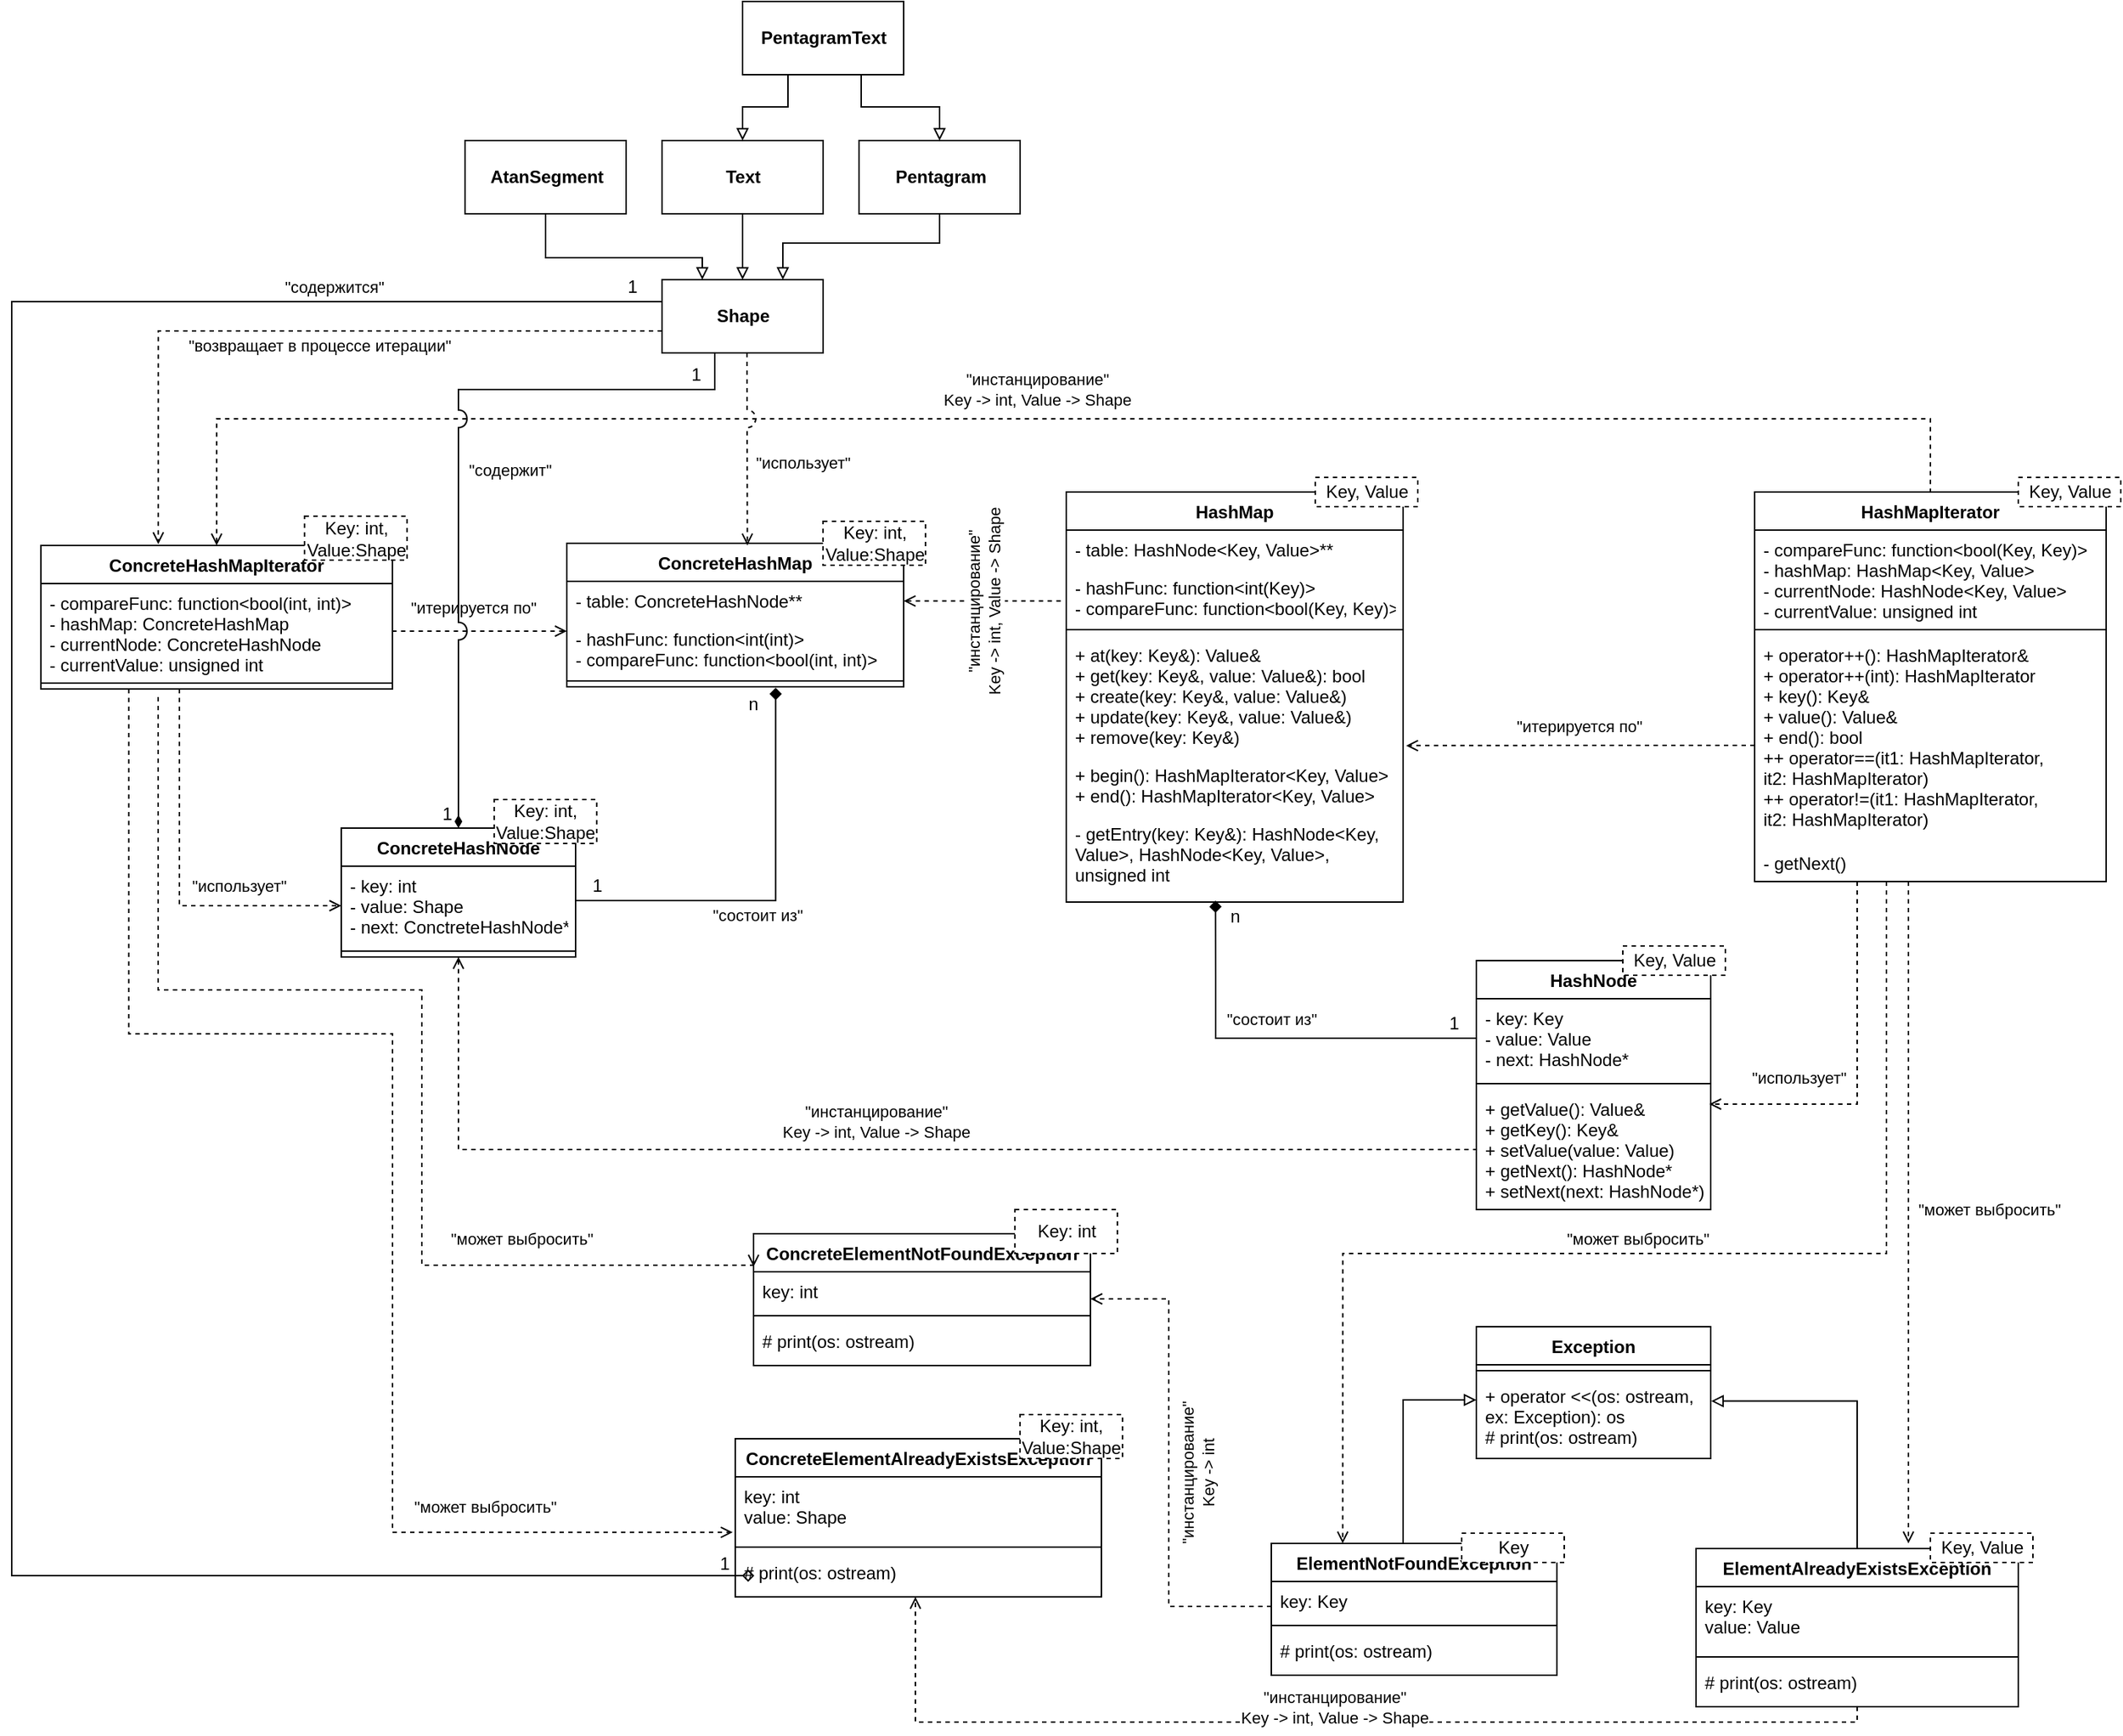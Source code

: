 <mxfile version="11.3.0" type="device" pages="1"><diagram name="Page-1" id="c4acf3e9-155e-7222-9cf6-157b1a14988f"><mxGraphModel dx="2273" dy="1932" grid="1" gridSize="10" guides="1" tooltips="1" connect="1" arrows="1" fold="1" page="1" pageScale="1" pageWidth="850" pageHeight="1100" background="#ffffff" math="0" shadow="0"><root><mxCell id="0"/><mxCell id="1" style="" parent="0"/><mxCell id="Fs5sKHghibOjqeMOy-B4-23" value="&quot;состоит из&quot;" style="edgeStyle=orthogonalEdgeStyle;rounded=0;orthogonalLoop=1;jettySize=auto;html=1;entryX=0.443;entryY=0.983;entryDx=0;entryDy=0;entryPerimeter=0;endArrow=diamond;endFill=1;" parent="1" source="Fs5sKHghibOjqeMOy-B4-20" target="Fs5sKHghibOjqeMOy-B4-13" edge="1"><mxGeometry x="0.029" y="-13" relative="1" as="geometry"><Array as="points"><mxPoint x="182" y="453"/><mxPoint x="182" y="410"/></Array><mxPoint as="offset"/></mxGeometry></mxCell><mxCell id="Fs5sKHghibOjqeMOy-B4-24" value="&quot;итерируется по&quot;" style="edgeStyle=orthogonalEdgeStyle;rounded=0;orthogonalLoop=1;jettySize=auto;html=1;entryX=1.009;entryY=0.917;entryDx=0;entryDy=0;entryPerimeter=0;endArrow=open;endFill=0;dashed=1;" parent="1" source="Fs5sKHghibOjqeMOy-B4-17" target="Fs5sKHghibOjqeMOy-B4-10" edge="1"><mxGeometry x="0.008" y="-13" relative="1" as="geometry"><Array as="points"><mxPoint x="440" y="253"/><mxPoint x="440" y="253"/></Array><mxPoint as="offset"/></mxGeometry></mxCell><mxCell id="Fs5sKHghibOjqeMOy-B4-25" value="&quot;использует&quot;" style="edgeStyle=orthogonalEdgeStyle;rounded=0;orthogonalLoop=1;jettySize=auto;html=1;entryX=0.994;entryY=0.122;entryDx=0;entryDy=0;entryPerimeter=0;dashed=1;endArrow=open;endFill=0;" parent="1" source="Fs5sKHghibOjqeMOy-B4-18" target="Fs5sKHghibOjqeMOy-B4-22" edge="1"><mxGeometry x="0.059" y="-40" relative="1" as="geometry"><Array as="points"><mxPoint x="620" y="498"/></Array><mxPoint as="offset"/></mxGeometry></mxCell><mxCell id="Fs5sKHghibOjqeMOy-B4-26" value="n" style="text;html=1;strokeColor=none;fillColor=none;align=center;verticalAlign=middle;whiteSpace=wrap;rounded=0;" parent="1" vertex="1"><mxGeometry x="182.5" y="360" width="25" height="20" as="geometry"/></mxCell><mxCell id="Fs5sKHghibOjqeMOy-B4-27" value="1" style="text;html=1;strokeColor=none;fillColor=none;align=center;verticalAlign=middle;whiteSpace=wrap;rounded=0;" parent="1" vertex="1"><mxGeometry x="330" y="433" width="30" height="20" as="geometry"/></mxCell><mxCell id="-u85a59UcvVuiMSj2VIs-8" value="" style="group" parent="1" vertex="1" connectable="0"><mxGeometry x="80" y="70" width="240" height="290" as="geometry"/></mxCell><mxCell id="Fs5sKHghibOjqeMOy-B4-7" value="HashMap" style="swimlane;fontStyle=1;align=center;verticalAlign=top;childLayout=stackLayout;horizontal=1;startSize=26;horizontalStack=0;resizeParent=1;resizeParentMax=0;resizeLast=0;collapsible=1;marginBottom=0;" parent="-u85a59UcvVuiMSj2VIs-8" vertex="1"><mxGeometry y="10" width="230" height="280" as="geometry"/></mxCell><mxCell id="Fs5sKHghibOjqeMOy-B4-8" value="- table: HashNode&lt;Key, Value&gt;**" style="text;strokeColor=none;fillColor=none;align=left;verticalAlign=top;spacingLeft=4;spacingRight=4;overflow=hidden;rotatable=0;points=[[0,0.5],[1,0.5]];portConstraint=eastwest;" parent="Fs5sKHghibOjqeMOy-B4-7" vertex="1"><mxGeometry y="26" width="230" height="26" as="geometry"/></mxCell><mxCell id="Fs5sKHghibOjqeMOy-B4-11" value="- hashFunc: function&lt;int(Key)&gt;&#10;- compareFunc: function&lt;bool(Key, Key)&gt;" style="text;strokeColor=none;fillColor=none;align=left;verticalAlign=top;spacingLeft=4;spacingRight=4;overflow=hidden;rotatable=0;points=[[0,0.5],[1,0.5]];portConstraint=eastwest;" parent="Fs5sKHghibOjqeMOy-B4-7" vertex="1"><mxGeometry y="52" width="230" height="38" as="geometry"/></mxCell><mxCell id="Fs5sKHghibOjqeMOy-B4-9" value="" style="line;strokeWidth=1;fillColor=none;align=left;verticalAlign=middle;spacingTop=-1;spacingLeft=3;spacingRight=3;rotatable=0;labelPosition=right;points=[];portConstraint=eastwest;" parent="Fs5sKHghibOjqeMOy-B4-7" vertex="1"><mxGeometry y="90" width="230" height="8" as="geometry"/></mxCell><mxCell id="Fs5sKHghibOjqeMOy-B4-10" value="+ at(key: Key&amp;): Value&amp;&#10;+ get(key: Key&amp;, value: Value&amp;): bool&#10;+ create(key: Key&amp;, value: Value&amp;)&#10;+ update(key: Key&amp;, value: Value&amp;)&#10;+ remove(key: Key&amp;)" style="text;strokeColor=none;fillColor=none;align=left;verticalAlign=top;spacingLeft=4;spacingRight=4;overflow=hidden;rotatable=0;points=[[0,0.5],[1,0.5]];portConstraint=eastwest;" parent="Fs5sKHghibOjqeMOy-B4-7" vertex="1"><mxGeometry y="98" width="230" height="82" as="geometry"/></mxCell><mxCell id="Fs5sKHghibOjqeMOy-B4-12" value="+ begin(): HashMapIterator&lt;Key, Value&gt;&#10;+ end(): HashMapIterator&lt;Key, Value&gt;" style="text;strokeColor=none;fillColor=none;align=left;verticalAlign=top;spacingLeft=4;spacingRight=4;overflow=hidden;rotatable=0;points=[[0,0.5],[1,0.5]];portConstraint=eastwest;" parent="Fs5sKHghibOjqeMOy-B4-7" vertex="1"><mxGeometry y="180" width="230" height="40" as="geometry"/></mxCell><mxCell id="Fs5sKHghibOjqeMOy-B4-13" value="- getEntry(key: Key&amp;): HashNode&lt;Key, &#10;Value&gt;, HashNode&lt;Key, Value&gt;, &#10;unsigned int" style="text;strokeColor=none;fillColor=none;align=left;verticalAlign=top;spacingLeft=4;spacingRight=4;overflow=hidden;rotatable=0;points=[[0,0.5],[1,0.5]];portConstraint=eastwest;" parent="Fs5sKHghibOjqeMOy-B4-7" vertex="1"><mxGeometry y="220" width="230" height="60" as="geometry"/></mxCell><mxCell id="-u85a59UcvVuiMSj2VIs-6" value="Key, Value" style="verticalLabelPosition=middle;verticalAlign=middle;html=1;shape=mxgraph.basic.rect;fillColor=#ffffff;fillColor2=none;strokeColor=#000000;strokeWidth=1;size=20;indent=5;dashed=1;labelPosition=center;align=center;" parent="-u85a59UcvVuiMSj2VIs-8" vertex="1"><mxGeometry x="170" width="70" height="20" as="geometry"/></mxCell><mxCell id="-u85a59UcvVuiMSj2VIs-9" value="" style="group" parent="1" vertex="1" connectable="0"><mxGeometry x="550" y="70" width="250" height="276" as="geometry"/></mxCell><mxCell id="Fs5sKHghibOjqeMOy-B4-14" value="HashMapIterator" style="swimlane;fontStyle=1;align=center;verticalAlign=top;childLayout=stackLayout;horizontal=1;startSize=26;horizontalStack=0;resizeParent=1;resizeParentMax=0;resizeLast=0;collapsible=1;marginBottom=0;" parent="-u85a59UcvVuiMSj2VIs-9" vertex="1"><mxGeometry y="10" width="240" height="266" as="geometry"/></mxCell><mxCell id="Fs5sKHghibOjqeMOy-B4-15" value="- compareFunc: function&lt;bool(Key, Key)&gt;&#10;- hashMap: HashMap&lt;Key, Value&gt;&#10;- currentNode: HashNode&lt;Key, Value&gt;&#10;- currentValue: unsigned int" style="text;strokeColor=none;fillColor=none;align=left;verticalAlign=top;spacingLeft=4;spacingRight=4;overflow=hidden;rotatable=0;points=[[0,0.5],[1,0.5]];portConstraint=eastwest;" parent="Fs5sKHghibOjqeMOy-B4-14" vertex="1"><mxGeometry y="26" width="240" height="64" as="geometry"/></mxCell><mxCell id="Fs5sKHghibOjqeMOy-B4-16" value="" style="line;strokeWidth=1;fillColor=none;align=left;verticalAlign=middle;spacingTop=-1;spacingLeft=3;spacingRight=3;rotatable=0;labelPosition=right;points=[];portConstraint=eastwest;" parent="Fs5sKHghibOjqeMOy-B4-14" vertex="1"><mxGeometry y="90" width="240" height="8" as="geometry"/></mxCell><mxCell id="Fs5sKHghibOjqeMOy-B4-17" value="+ operator++(): HashMapIterator&amp;&#10;+ operator++(int): HashMapIterator&#10;+ key(): Key&amp;&#10;+ value(): Value&amp;&#10;+ end(): bool&#10;++ operator==(it1: HashMapIterator,&#10;it2: HashMapIterator)&#10;++ operator!=(it1: HashMapIterator,&#10;it2: HashMapIterator)" style="text;strokeColor=none;fillColor=none;align=left;verticalAlign=top;spacingLeft=4;spacingRight=4;overflow=hidden;rotatable=0;points=[[0,0.5],[1,0.5]];portConstraint=eastwest;" parent="Fs5sKHghibOjqeMOy-B4-14" vertex="1"><mxGeometry y="98" width="240" height="142" as="geometry"/></mxCell><mxCell id="Fs5sKHghibOjqeMOy-B4-18" value="- getNext()" style="text;strokeColor=none;fillColor=none;align=left;verticalAlign=top;spacingLeft=4;spacingRight=4;overflow=hidden;rotatable=0;points=[[0,0.5],[1,0.5]];portConstraint=eastwest;" parent="Fs5sKHghibOjqeMOy-B4-14" vertex="1"><mxGeometry y="240" width="240" height="26" as="geometry"/></mxCell><mxCell id="-u85a59UcvVuiMSj2VIs-7" value="Key, Value" style="verticalLabelPosition=middle;verticalAlign=middle;html=1;shape=mxgraph.basic.rect;fillColor=#ffffff;fillColor2=none;strokeColor=#000000;strokeWidth=1;size=20;indent=5;dashed=1;labelPosition=center;align=center;" parent="-u85a59UcvVuiMSj2VIs-9" vertex="1"><mxGeometry x="180" width="70" height="20" as="geometry"/></mxCell><mxCell id="-u85a59UcvVuiMSj2VIs-11" value="" style="group" parent="1" vertex="1" connectable="0"><mxGeometry x="-261" y="105" width="240" height="290" as="geometry"/></mxCell><mxCell id="-u85a59UcvVuiMSj2VIs-12" value="ConcreteHashMap" style="swimlane;fontStyle=1;align=center;verticalAlign=top;childLayout=stackLayout;horizontal=1;startSize=26;horizontalStack=0;resizeParent=1;resizeParentMax=0;resizeLast=0;collapsible=1;marginBottom=0;" parent="-u85a59UcvVuiMSj2VIs-11" vertex="1"><mxGeometry y="10" width="230" height="98" as="geometry"/></mxCell><mxCell id="-u85a59UcvVuiMSj2VIs-13" value="- table: ConcreteHashNode**" style="text;strokeColor=none;fillColor=none;align=left;verticalAlign=top;spacingLeft=4;spacingRight=4;overflow=hidden;rotatable=0;points=[[0,0.5],[1,0.5]];portConstraint=eastwest;" parent="-u85a59UcvVuiMSj2VIs-12" vertex="1"><mxGeometry y="26" width="230" height="26" as="geometry"/></mxCell><mxCell id="-u85a59UcvVuiMSj2VIs-14" value="- hashFunc: function&lt;int(int)&gt;&#10;- compareFunc: function&lt;bool(int, int)&gt;" style="text;strokeColor=none;fillColor=none;align=left;verticalAlign=top;spacingLeft=4;spacingRight=4;overflow=hidden;rotatable=0;points=[[0,0.5],[1,0.5]];portConstraint=eastwest;" parent="-u85a59UcvVuiMSj2VIs-12" vertex="1"><mxGeometry y="52" width="230" height="38" as="geometry"/></mxCell><mxCell id="-u85a59UcvVuiMSj2VIs-15" value="" style="line;strokeWidth=1;fillColor=none;align=left;verticalAlign=middle;spacingTop=-1;spacingLeft=3;spacingRight=3;rotatable=0;labelPosition=right;points=[];portConstraint=eastwest;" parent="-u85a59UcvVuiMSj2VIs-12" vertex="1"><mxGeometry y="90" width="230" height="8" as="geometry"/></mxCell><mxCell id="-u85a59UcvVuiMSj2VIs-50" value="1" style="text;html=1;strokeColor=none;fillColor=none;align=center;verticalAlign=middle;whiteSpace=wrap;rounded=0;" parent="-u85a59UcvVuiMSj2VIs-11" vertex="1"><mxGeometry x="6" y="234" width="30" height="20" as="geometry"/></mxCell><mxCell id="-u85a59UcvVuiMSj2VIs-49" value="n" style="text;html=1;strokeColor=none;fillColor=none;align=center;verticalAlign=middle;whiteSpace=wrap;rounded=0;" parent="-u85a59UcvVuiMSj2VIs-11" vertex="1"><mxGeometry x="115" y="109.5" width="25" height="20" as="geometry"/></mxCell><mxCell id="-u85a59UcvVuiMSj2VIs-27" value="" style="group" parent="1" vertex="1" connectable="0"><mxGeometry x="-620.088" y="106.5" width="250" height="276" as="geometry"/></mxCell><mxCell id="-u85a59UcvVuiMSj2VIs-28" value="ConcreteHashMapIterator" style="swimlane;fontStyle=1;align=center;verticalAlign=top;childLayout=stackLayout;horizontal=1;startSize=26;horizontalStack=0;resizeParent=1;resizeParentMax=0;resizeLast=0;collapsible=1;marginBottom=0;" parent="-u85a59UcvVuiMSj2VIs-27" vertex="1"><mxGeometry y="10" width="240" height="98" as="geometry"/></mxCell><mxCell id="-u85a59UcvVuiMSj2VIs-29" value="- compareFunc: function&lt;bool(int, int)&gt;&#10;- hashMap: ConcreteHashMap&#10;- currentNode: ConcreteHashNode&#10;- currentValue: unsigned int" style="text;strokeColor=none;fillColor=none;align=left;verticalAlign=top;spacingLeft=4;spacingRight=4;overflow=hidden;rotatable=0;points=[[0,0.5],[1,0.5]];portConstraint=eastwest;" parent="-u85a59UcvVuiMSj2VIs-28" vertex="1"><mxGeometry y="26" width="240" height="64" as="geometry"/></mxCell><mxCell id="-u85a59UcvVuiMSj2VIs-30" value="" style="line;strokeWidth=1;fillColor=none;align=left;verticalAlign=middle;spacingTop=-1;spacingLeft=3;spacingRight=3;rotatable=0;labelPosition=right;points=[];portConstraint=eastwest;" parent="-u85a59UcvVuiMSj2VIs-28" vertex="1"><mxGeometry y="90" width="240" height="8" as="geometry"/></mxCell><mxCell id="-u85a59UcvVuiMSj2VIs-33" value="Key: int,&lt;br&gt;Value:Shape" style="verticalLabelPosition=middle;verticalAlign=middle;html=1;shape=mxgraph.basic.rect;fillColor=#ffffff;fillColor2=none;strokeColor=#000000;strokeWidth=1;size=20;indent=5;dashed=1;labelPosition=center;align=center;" parent="-u85a59UcvVuiMSj2VIs-27" vertex="1"><mxGeometry x="180" y="-10" width="70" height="30" as="geometry"/></mxCell><mxCell id="-u85a59UcvVuiMSj2VIs-39" value="" style="group" parent="1" vertex="1" connectable="0"><mxGeometry x="360" y="390" width="170" height="180" as="geometry"/></mxCell><mxCell id="Fs5sKHghibOjqeMOy-B4-19" value="HashNode" style="swimlane;fontStyle=1;align=center;verticalAlign=top;childLayout=stackLayout;horizontal=1;startSize=26;horizontalStack=0;resizeParent=1;resizeParentMax=0;resizeLast=0;collapsible=1;marginBottom=0;" parent="-u85a59UcvVuiMSj2VIs-39" vertex="1"><mxGeometry y="10" width="160" height="170" as="geometry"/></mxCell><mxCell id="Fs5sKHghibOjqeMOy-B4-20" value="- key: Key&#10;- value: Value&#10;- next: HashNode*" style="text;strokeColor=none;fillColor=none;align=left;verticalAlign=top;spacingLeft=4;spacingRight=4;overflow=hidden;rotatable=0;points=[[0,0.5],[1,0.5]];portConstraint=eastwest;" parent="Fs5sKHghibOjqeMOy-B4-19" vertex="1"><mxGeometry y="26" width="160" height="54" as="geometry"/></mxCell><mxCell id="Fs5sKHghibOjqeMOy-B4-21" value="" style="line;strokeWidth=1;fillColor=none;align=left;verticalAlign=middle;spacingTop=-1;spacingLeft=3;spacingRight=3;rotatable=0;labelPosition=right;points=[];portConstraint=eastwest;" parent="Fs5sKHghibOjqeMOy-B4-19" vertex="1"><mxGeometry y="80" width="160" height="8" as="geometry"/></mxCell><mxCell id="Fs5sKHghibOjqeMOy-B4-22" value="+ getValue(): Value&amp;&#10;+ getKey(): Key&amp;&#10;+ setValue(value: Value)&#10;+ getNext(): HashNode*&#10;+ setNext(next: HashNode*)" style="text;strokeColor=none;fillColor=none;align=left;verticalAlign=top;spacingLeft=4;spacingRight=4;overflow=hidden;rotatable=0;points=[[0,0.5],[1,0.5]];portConstraint=eastwest;" parent="Fs5sKHghibOjqeMOy-B4-19" vertex="1"><mxGeometry y="88" width="160" height="82" as="geometry"/></mxCell><mxCell id="-u85a59UcvVuiMSj2VIs-10" value="Key, Value" style="verticalLabelPosition=middle;verticalAlign=middle;html=1;shape=mxgraph.basic.rect;fillColor=#ffffff;fillColor2=none;strokeColor=#000000;strokeWidth=1;size=20;indent=5;dashed=1;labelPosition=center;align=center;" parent="-u85a59UcvVuiMSj2VIs-39" vertex="1"><mxGeometry x="100" width="70" height="20" as="geometry"/></mxCell><mxCell id="-u85a59UcvVuiMSj2VIs-40" value="" style="group" parent="1" vertex="1" connectable="0"><mxGeometry x="-390.5" y="359" width="170" height="180" as="geometry"/></mxCell><mxCell id="-u85a59UcvVuiMSj2VIs-41" value="ConcreteHashNode" style="swimlane;fontStyle=1;align=center;verticalAlign=top;childLayout=stackLayout;horizontal=1;startSize=26;horizontalStack=0;resizeParent=1;resizeParentMax=0;resizeLast=0;collapsible=1;marginBottom=0;" parent="-u85a59UcvVuiMSj2VIs-40" vertex="1"><mxGeometry x="-24.5" y="-49.5" width="160" height="88" as="geometry"/></mxCell><mxCell id="-u85a59UcvVuiMSj2VIs-42" value="- key: int&#10;- value: Shape&#10;- next: ConctreteHashNode*" style="text;strokeColor=none;fillColor=none;align=left;verticalAlign=top;spacingLeft=4;spacingRight=4;overflow=hidden;rotatable=0;points=[[0,0.5],[1,0.5]];portConstraint=eastwest;" parent="-u85a59UcvVuiMSj2VIs-41" vertex="1"><mxGeometry y="26" width="160" height="54" as="geometry"/></mxCell><mxCell id="-u85a59UcvVuiMSj2VIs-43" value="" style="line;strokeWidth=1;fillColor=none;align=left;verticalAlign=middle;spacingTop=-1;spacingLeft=3;spacingRight=3;rotatable=0;labelPosition=right;points=[];portConstraint=eastwest;" parent="-u85a59UcvVuiMSj2VIs-41" vertex="1"><mxGeometry y="80" width="160" height="8" as="geometry"/></mxCell><mxCell id="-u85a59UcvVuiMSj2VIs-48" value="&quot;состоит из&quot;" style="edgeStyle=orthogonalEdgeStyle;rounded=0;orthogonalLoop=1;jettySize=auto;html=1;endArrow=diamond;endFill=1;entryX=0.62;entryY=1.083;entryDx=0;entryDy=0;entryPerimeter=0;" parent="1" target="-u85a59UcvVuiMSj2VIs-15" edge="1"><mxGeometry x="-0.119" y="-10" relative="1" as="geometry"><Array as="points"><mxPoint x="-118.5" y="359"/></Array><mxPoint as="offset"/><mxPoint x="-255.5" y="359" as="sourcePoint"/><mxPoint x="-593.5" y="219" as="targetPoint"/></mxGeometry></mxCell><mxCell id="-u85a59UcvVuiMSj2VIs-51" value="&quot;итерируется по&quot;" style="edgeStyle=orthogonalEdgeStyle;rounded=0;orthogonalLoop=1;jettySize=auto;html=1;startArrow=open;startFill=0;endArrow=none;endFill=0;dashed=1;" parent="1" source="-u85a59UcvVuiMSj2VIs-14" target="-u85a59UcvVuiMSj2VIs-29" edge="1"><mxGeometry x="0.083" y="-16" relative="1" as="geometry"><Array as="points"><mxPoint x="-295.5" y="175"/><mxPoint x="-295.5" y="175"/></Array><mxPoint as="offset"/></mxGeometry></mxCell><mxCell id="-u85a59UcvVuiMSj2VIs-52" value="&quot;использует&quot;&lt;br&gt;" style="edgeStyle=orthogonalEdgeStyle;rounded=0;orthogonalLoop=1;jettySize=auto;html=1;entryX=0;entryY=0.5;entryDx=0;entryDy=0;dashed=1;startArrow=none;startFill=0;endArrow=open;endFill=0;" parent="1" source="-u85a59UcvVuiMSj2VIs-30" target="-u85a59UcvVuiMSj2VIs-42" edge="1"><mxGeometry x="0.041" y="40" relative="1" as="geometry"><Array as="points"><mxPoint x="-525.5" y="363"/></Array><mxPoint as="offset"/></mxGeometry></mxCell><mxCell id="-u85a59UcvVuiMSj2VIs-54" value="&quot;инстанцирование&quot;&lt;br&gt;Key -&amp;gt; int, Value -&amp;gt; Shape" style="edgeStyle=orthogonalEdgeStyle;rounded=0;orthogonalLoop=1;jettySize=auto;html=1;entryX=-0.004;entryY=0.589;entryDx=0;entryDy=0;entryPerimeter=0;dashed=1;startArrow=open;startFill=0;endArrow=none;endFill=0;strokeColor=#000000;strokeWidth=1;horizontal=0;" parent="1" source="-u85a59UcvVuiMSj2VIs-13" target="Fs5sKHghibOjqeMOy-B4-11" edge="1"><mxGeometry x="0.004" relative="1" as="geometry"><Array as="points"><mxPoint x="24" y="154"/></Array><mxPoint as="offset"/></mxGeometry></mxCell><mxCell id="-u85a59UcvVuiMSj2VIs-55" value="&quot;инстанцирование&quot;&lt;br&gt;Key -&amp;gt; int, Value -&amp;gt; Shape" style="edgeStyle=orthogonalEdgeStyle;rounded=0;orthogonalLoop=1;jettySize=auto;html=1;entryX=0.5;entryY=0;entryDx=0;entryDy=0;dashed=1;startArrow=open;startFill=0;endArrow=none;endFill=0;strokeColor=#000000;strokeWidth=1;" parent="1" source="-u85a59UcvVuiMSj2VIs-28" target="Fs5sKHghibOjqeMOy-B4-14" edge="1"><mxGeometry x="-0.01" y="20" relative="1" as="geometry"><Array as="points"><mxPoint x="-500" y="30"/><mxPoint x="670" y="30"/></Array><mxPoint as="offset"/></mxGeometry></mxCell><mxCell id="-u85a59UcvVuiMSj2VIs-56" value="&quot;инстанцирование&quot;&lt;br&gt;Key -&amp;gt; int, Value -&amp;gt; Shape" style="edgeStyle=orthogonalEdgeStyle;rounded=0;orthogonalLoop=1;jettySize=auto;html=1;dashed=1;startArrow=open;startFill=0;endArrow=none;endFill=0;strokeColor=#000000;strokeWidth=1;" parent="1" source="-u85a59UcvVuiMSj2VIs-41" target="Fs5sKHghibOjqeMOy-B4-22" edge="1"><mxGeometry x="0.008" y="19" relative="1" as="geometry"><mxPoint as="offset"/></mxGeometry></mxCell><mxCell id="-u85a59UcvVuiMSj2VIs-58" value="Exception" style="swimlane;fontStyle=1;align=center;verticalAlign=top;childLayout=stackLayout;horizontal=1;startSize=26;horizontalStack=0;resizeParent=1;resizeParentMax=0;resizeLast=0;collapsible=1;marginBottom=0;" parent="1" vertex="1"><mxGeometry x="360" y="650" width="160" height="90" as="geometry"/></mxCell><mxCell id="-u85a59UcvVuiMSj2VIs-60" value="" style="line;strokeWidth=1;fillColor=none;align=left;verticalAlign=middle;spacingTop=-1;spacingLeft=3;spacingRight=3;rotatable=0;labelPosition=right;points=[];portConstraint=eastwest;" parent="-u85a59UcvVuiMSj2VIs-58" vertex="1"><mxGeometry y="26" width="160" height="8" as="geometry"/></mxCell><mxCell id="-u85a59UcvVuiMSj2VIs-61" value="+ operator &lt;&lt;(os: ostream,&#10;ex: Exception): os&#10;# print(os: ostream)" style="text;strokeColor=none;fillColor=none;align=left;verticalAlign=top;spacingLeft=4;spacingRight=4;overflow=hidden;rotatable=0;points=[[0,0.5],[1,0.5]];portConstraint=eastwest;" parent="-u85a59UcvVuiMSj2VIs-58" vertex="1"><mxGeometry y="34" width="160" height="56" as="geometry"/></mxCell><mxCell id="-u85a59UcvVuiMSj2VIs-68" value="" style="group" parent="1" vertex="1" connectable="0"><mxGeometry x="220" y="791" width="200" height="97" as="geometry"/></mxCell><mxCell id="-u85a59UcvVuiMSj2VIs-87" value="&quot;инстанцирование&quot;&lt;br&gt;Key -&amp;gt; int" style="edgeStyle=orthogonalEdgeStyle;rounded=0;orthogonalLoop=1;jettySize=auto;html=1;dashed=1;startArrow=none;startFill=0;endArrow=open;endFill=0;strokeColor=#000000;strokeWidth=1;horizontal=0;" parent="-u85a59UcvVuiMSj2VIs-68" source="-u85a59UcvVuiMSj2VIs-63" target="-u85a59UcvVuiMSj2VIs-83" edge="1"><mxGeometry x="-0.034" y="-20" relative="1" as="geometry"><Array as="points"><mxPoint x="-70" y="50"/><mxPoint x="-70" y="-160"/></Array><mxPoint as="offset"/></mxGeometry></mxCell><mxCell id="-u85a59UcvVuiMSj2VIs-63" value="ElementNotFoundException" style="swimlane;fontStyle=1;align=center;verticalAlign=top;childLayout=stackLayout;horizontal=1;startSize=26;horizontalStack=0;resizeParent=1;resizeParentMax=0;resizeLast=0;collapsible=1;marginBottom=0;" parent="-u85a59UcvVuiMSj2VIs-68" vertex="1"><mxGeometry y="7" width="195" height="90" as="geometry"/></mxCell><mxCell id="-u85a59UcvVuiMSj2VIs-66" value="key: Key" style="text;strokeColor=none;fillColor=none;align=left;verticalAlign=top;spacingLeft=4;spacingRight=4;overflow=hidden;rotatable=0;points=[[0,0.5],[1,0.5]];portConstraint=eastwest;dashed=1;" parent="-u85a59UcvVuiMSj2VIs-63" vertex="1"><mxGeometry y="26" width="195" height="26" as="geometry"/></mxCell><mxCell id="-u85a59UcvVuiMSj2VIs-64" value="" style="line;strokeWidth=1;fillColor=none;align=left;verticalAlign=middle;spacingTop=-1;spacingLeft=3;spacingRight=3;rotatable=0;labelPosition=right;points=[];portConstraint=eastwest;" parent="-u85a59UcvVuiMSj2VIs-63" vertex="1"><mxGeometry y="52" width="195" height="8" as="geometry"/></mxCell><mxCell id="-u85a59UcvVuiMSj2VIs-65" value="# print(os: ostream)" style="text;strokeColor=none;fillColor=none;align=left;verticalAlign=top;spacingLeft=4;spacingRight=4;overflow=hidden;rotatable=0;points=[[0,0.5],[1,0.5]];portConstraint=eastwest;" parent="-u85a59UcvVuiMSj2VIs-63" vertex="1"><mxGeometry y="60" width="195" height="30" as="geometry"/></mxCell><mxCell id="-u85a59UcvVuiMSj2VIs-67" value="Key" style="verticalLabelPosition=middle;verticalAlign=middle;html=1;shape=mxgraph.basic.rect;fillColor=#ffffff;fillColor2=none;strokeColor=#000000;strokeWidth=1;size=20;indent=5;dashed=1;labelPosition=center;align=center;" parent="-u85a59UcvVuiMSj2VIs-68" vertex="1"><mxGeometry x="130" width="70" height="20" as="geometry"/></mxCell><mxCell id="-u85a59UcvVuiMSj2VIs-94" value="" style="group" parent="-u85a59UcvVuiMSj2VIs-68" vertex="1" connectable="0"><mxGeometry x="-353.5" y="-204.5" width="230" height="90" as="geometry"/></mxCell><mxCell id="-u85a59UcvVuiMSj2VIs-93" value="" style="group" parent="-u85a59UcvVuiMSj2VIs-94" vertex="1" connectable="0"><mxGeometry width="230" height="90" as="geometry"/></mxCell><mxCell id="-u85a59UcvVuiMSj2VIs-92" value="" style="group" parent="-u85a59UcvVuiMSj2VIs-93" vertex="1" connectable="0"><mxGeometry width="230" height="90" as="geometry"/></mxCell><mxCell id="-u85a59UcvVuiMSj2VIs-83" value="ConcreteElementNotFoundException" style="swimlane;fontStyle=1;align=center;verticalAlign=top;childLayout=stackLayout;horizontal=1;startSize=26;horizontalStack=0;resizeParent=1;resizeParentMax=0;resizeLast=0;collapsible=1;marginBottom=0;" parent="-u85a59UcvVuiMSj2VIs-92" vertex="1"><mxGeometry width="230" height="90" as="geometry"><mxRectangle width="230" height="26" as="alternateBounds"/></mxGeometry></mxCell><mxCell id="-u85a59UcvVuiMSj2VIs-84" value="key: int" style="text;strokeColor=none;fillColor=none;align=left;verticalAlign=top;spacingLeft=4;spacingRight=4;overflow=hidden;rotatable=0;points=[[0,0.5],[1,0.5]];portConstraint=eastwest;dashed=1;" parent="-u85a59UcvVuiMSj2VIs-83" vertex="1"><mxGeometry y="26" width="230" height="26" as="geometry"/></mxCell><mxCell id="-u85a59UcvVuiMSj2VIs-85" value="" style="line;strokeWidth=1;fillColor=none;align=left;verticalAlign=middle;spacingTop=-1;spacingLeft=3;spacingRight=3;rotatable=0;labelPosition=right;points=[];portConstraint=eastwest;" parent="-u85a59UcvVuiMSj2VIs-83" vertex="1"><mxGeometry y="52" width="230" height="8" as="geometry"/></mxCell><mxCell id="-u85a59UcvVuiMSj2VIs-86" value="# print(os: ostream)" style="text;strokeColor=none;fillColor=none;align=left;verticalAlign=top;spacingLeft=4;spacingRight=4;overflow=hidden;rotatable=0;points=[[0,0.5],[1,0.5]];portConstraint=eastwest;" parent="-u85a59UcvVuiMSj2VIs-83" vertex="1"><mxGeometry y="60" width="230" height="30" as="geometry"/></mxCell><mxCell id="-u85a59UcvVuiMSj2VIs-70" value="" style="group" parent="1" vertex="1" connectable="0"><mxGeometry x="510" y="794.5" width="220" height="115" as="geometry"/></mxCell><mxCell id="-u85a59UcvVuiMSj2VIs-71" value="ElementAlreadyExistsException" style="swimlane;fontStyle=1;align=center;verticalAlign=top;childLayout=stackLayout;horizontal=1;startSize=26;horizontalStack=0;resizeParent=1;resizeParentMax=0;resizeLast=0;collapsible=1;marginBottom=0;" parent="-u85a59UcvVuiMSj2VIs-70" vertex="1"><mxGeometry y="7" width="220" height="108" as="geometry"/></mxCell><mxCell id="-u85a59UcvVuiMSj2VIs-72" value="key: Key&#10;value: Value" style="text;strokeColor=none;fillColor=none;align=left;verticalAlign=top;spacingLeft=4;spacingRight=4;overflow=hidden;rotatable=0;points=[[0,0.5],[1,0.5]];portConstraint=eastwest;dashed=1;" parent="-u85a59UcvVuiMSj2VIs-71" vertex="1"><mxGeometry y="26" width="220" height="44" as="geometry"/></mxCell><mxCell id="-u85a59UcvVuiMSj2VIs-73" value="" style="line;strokeWidth=1;fillColor=none;align=left;verticalAlign=middle;spacingTop=-1;spacingLeft=3;spacingRight=3;rotatable=0;labelPosition=right;points=[];portConstraint=eastwest;" parent="-u85a59UcvVuiMSj2VIs-71" vertex="1"><mxGeometry y="70" width="220" height="8" as="geometry"/></mxCell><mxCell id="-u85a59UcvVuiMSj2VIs-74" value="# print(os: ostream)" style="text;strokeColor=none;fillColor=none;align=left;verticalAlign=top;spacingLeft=4;spacingRight=4;overflow=hidden;rotatable=0;points=[[0,0.5],[1,0.5]];portConstraint=eastwest;" parent="-u85a59UcvVuiMSj2VIs-71" vertex="1"><mxGeometry y="78" width="220" height="30" as="geometry"/></mxCell><mxCell id="-u85a59UcvVuiMSj2VIs-77" style="edgeStyle=orthogonalEdgeStyle;rounded=0;orthogonalLoop=1;jettySize=auto;html=1;startArrow=block;startFill=0;endArrow=none;endFill=0;strokeColor=#000000;strokeWidth=1;" parent="1" source="-u85a59UcvVuiMSj2VIs-61" target="-u85a59UcvVuiMSj2VIs-63" edge="1"><mxGeometry relative="1" as="geometry"><Array as="points"><mxPoint x="310" y="700"/></Array></mxGeometry></mxCell><mxCell id="-u85a59UcvVuiMSj2VIs-78" style="edgeStyle=orthogonalEdgeStyle;rounded=0;orthogonalLoop=1;jettySize=auto;html=1;entryX=1.002;entryY=0.3;entryDx=0;entryDy=0;entryPerimeter=0;startArrow=none;startFill=0;endArrow=block;endFill=0;strokeColor=#000000;strokeWidth=1;" parent="1" source="-u85a59UcvVuiMSj2VIs-71" target="-u85a59UcvVuiMSj2VIs-61" edge="1"><mxGeometry relative="1" as="geometry"/></mxCell><mxCell id="-u85a59UcvVuiMSj2VIs-75" value="Key, Value" style="verticalLabelPosition=middle;verticalAlign=middle;html=1;shape=mxgraph.basic.rect;fillColor=#ffffff;fillColor2=none;strokeColor=#000000;strokeWidth=1;size=20;indent=5;dashed=1;labelPosition=center;align=center;" parent="1" vertex="1"><mxGeometry x="670" y="791" width="70" height="20" as="geometry"/></mxCell><mxCell id="-u85a59UcvVuiMSj2VIs-80" value="&quot;может выбросить&quot;" style="edgeStyle=orthogonalEdgeStyle;rounded=0;orthogonalLoop=1;jettySize=auto;html=1;startArrow=none;startFill=0;endArrow=open;endFill=0;strokeColor=#000000;strokeWidth=1;dashed=1;" parent="1" source="Fs5sKHghibOjqeMOy-B4-18" edge="1"><mxGeometry x="0.83" y="198" relative="1" as="geometry"><mxPoint x="655" y="798" as="targetPoint"/><Array as="points"><mxPoint x="655" y="760"/><mxPoint x="655" y="760"/></Array><mxPoint x="-143" y="-190" as="offset"/></mxGeometry></mxCell><mxCell id="-u85a59UcvVuiMSj2VIs-81" value="&quot;может выбросить&quot;" style="edgeStyle=orthogonalEdgeStyle;rounded=0;orthogonalLoop=1;jettySize=auto;html=1;entryX=0.25;entryY=0;entryDx=0;entryDy=0;dashed=1;startArrow=none;startFill=0;endArrow=open;endFill=0;strokeColor=#000000;strokeWidth=1;" parent="1" source="Fs5sKHghibOjqeMOy-B4-18" target="-u85a59UcvVuiMSj2VIs-63" edge="1"><mxGeometry x="0.03" y="-10" relative="1" as="geometry"><Array as="points"><mxPoint x="640" y="600"/><mxPoint x="269" y="600"/></Array><mxPoint as="offset"/></mxGeometry></mxCell><mxCell id="-u85a59UcvVuiMSj2VIs-96" value="ConcreteElementAlreadyExistsException" style="swimlane;fontStyle=1;align=center;verticalAlign=top;childLayout=stackLayout;horizontal=1;startSize=26;horizontalStack=0;resizeParent=1;resizeParentMax=0;resizeLast=0;collapsible=1;marginBottom=0;" parent="1" vertex="1"><mxGeometry x="-146" y="726.5" width="250" height="108" as="geometry"/></mxCell><mxCell id="-u85a59UcvVuiMSj2VIs-97" value="key: int&#10;value: Shape" style="text;strokeColor=none;fillColor=none;align=left;verticalAlign=top;spacingLeft=4;spacingRight=4;overflow=hidden;rotatable=0;points=[[0,0.5],[1,0.5]];portConstraint=eastwest;dashed=1;" parent="-u85a59UcvVuiMSj2VIs-96" vertex="1"><mxGeometry y="26" width="250" height="44" as="geometry"/></mxCell><mxCell id="-u85a59UcvVuiMSj2VIs-98" value="" style="line;strokeWidth=1;fillColor=none;align=left;verticalAlign=middle;spacingTop=-1;spacingLeft=3;spacingRight=3;rotatable=0;labelPosition=right;points=[];portConstraint=eastwest;" parent="-u85a59UcvVuiMSj2VIs-96" vertex="1"><mxGeometry y="70" width="250" height="8" as="geometry"/></mxCell><mxCell id="-u85a59UcvVuiMSj2VIs-99" value="# print(os: ostream)" style="text;strokeColor=none;fillColor=none;align=left;verticalAlign=top;spacingLeft=4;spacingRight=4;overflow=hidden;rotatable=0;points=[[0,0.5],[1,0.5]];portConstraint=eastwest;" parent="-u85a59UcvVuiMSj2VIs-96" vertex="1"><mxGeometry y="78" width="250" height="30" as="geometry"/></mxCell><mxCell id="-u85a59UcvVuiMSj2VIs-100" value="&quot;инстанцирование&quot;&lt;br&gt;Key -&amp;gt; int, Value -&amp;gt; Shape" style="edgeStyle=orthogonalEdgeStyle;rounded=0;orthogonalLoop=1;jettySize=auto;html=1;dashed=1;startArrow=none;startFill=0;endArrow=open;endFill=0;strokeColor=#000000;strokeWidth=1;" parent="1" source="-u85a59UcvVuiMSj2VIs-71" target="-u85a59UcvVuiMSj2VIs-96" edge="1"><mxGeometry x="-0.006" y="-10" relative="1" as="geometry"><Array as="points"><mxPoint x="620" y="920"/><mxPoint x="-23" y="920"/></Array><mxPoint as="offset"/></mxGeometry></mxCell><mxCell id="-u85a59UcvVuiMSj2VIs-102" value="&quot;может выбросить&quot;" style="edgeStyle=orthogonalEdgeStyle;rounded=0;orthogonalLoop=1;jettySize=auto;html=1;entryX=0;entryY=0.25;entryDx=0;entryDy=0;dashed=1;startArrow=none;startFill=0;endArrow=open;endFill=0;strokeColor=#000000;strokeWidth=1;" parent="1" target="-u85a59UcvVuiMSj2VIs-83" edge="1"><mxGeometry x="0.598" y="18" relative="1" as="geometry"><mxPoint x="-540" y="220" as="sourcePoint"/><Array as="points"><mxPoint x="-540" y="420"/><mxPoint x="-360" y="420"/><mxPoint x="-360" y="608"/></Array><mxPoint as="offset"/></mxGeometry></mxCell><mxCell id="-u85a59UcvVuiMSj2VIs-103" value="&quot;может выбросить&quot;" style="edgeStyle=orthogonalEdgeStyle;rounded=0;orthogonalLoop=1;jettySize=auto;html=1;entryX=-0.007;entryY=0.862;entryDx=0;entryDy=0;entryPerimeter=0;dashed=1;startArrow=none;startFill=0;endArrow=open;endFill=0;strokeColor=#000000;strokeWidth=1;exitX=0.25;exitY=1;exitDx=0;exitDy=0;" parent="1" source="-u85a59UcvVuiMSj2VIs-28" target="-u85a59UcvVuiMSj2VIs-97" edge="1"><mxGeometry x="0.657" y="17" relative="1" as="geometry"><mxPoint x="-560" y="220" as="sourcePoint"/><Array as="points"><mxPoint x="-560" y="450"/><mxPoint x="-380" y="450"/><mxPoint x="-380" y="790"/></Array><mxPoint as="offset"/></mxGeometry></mxCell><mxCell id="-u85a59UcvVuiMSj2VIs-121" value="&quot;содержит&quot;" style="edgeStyle=orthogonalEdgeStyle;rounded=0;orthogonalLoop=1;jettySize=auto;html=1;entryX=0.5;entryY=0;entryDx=0;entryDy=0;startArrow=none;startFill=0;endArrow=diamondThin;endFill=1;strokeColor=#000000;strokeWidth=1;jumpStyle=arc;jumpSize=12;" parent="1" source="-u85a59UcvVuiMSj2VIs-108" target="-u85a59UcvVuiMSj2VIs-41" edge="1"><mxGeometry x="0.019" y="35" relative="1" as="geometry"><Array as="points"><mxPoint x="-160" y="10"/><mxPoint x="-335" y="10"/></Array><mxPoint as="offset"/></mxGeometry></mxCell><mxCell id="-u85a59UcvVuiMSj2VIs-125" value="&quot;использует&quot;" style="edgeStyle=orthogonalEdgeStyle;rounded=0;jumpStyle=arc;jumpSize=12;orthogonalLoop=1;jettySize=auto;html=1;entryX=0.536;entryY=0.015;entryDx=0;entryDy=0;entryPerimeter=0;startArrow=none;startFill=0;endArrow=open;endFill=0;strokeColor=#000000;strokeWidth=1;dashed=1;" parent="1" source="-u85a59UcvVuiMSj2VIs-108" target="-u85a59UcvVuiMSj2VIs-12" edge="1"><mxGeometry x="0.139" y="38" relative="1" as="geometry"><Array as="points"><mxPoint x="-138" y="20"/><mxPoint x="-138" y="20"/></Array><mxPoint as="offset"/></mxGeometry></mxCell><mxCell id="-u85a59UcvVuiMSj2VIs-126" value="&quot;возвращает в процессе итерации&quot;" style="edgeStyle=orthogonalEdgeStyle;rounded=0;jumpStyle=arc;jumpSize=12;orthogonalLoop=1;jettySize=auto;html=1;dashed=1;startArrow=none;startFill=0;endArrow=open;endFill=0;strokeColor=#000000;strokeWidth=1;entryX=0.334;entryY=-0.009;entryDx=0;entryDy=0;entryPerimeter=0;" parent="1" source="-u85a59UcvVuiMSj2VIs-108" target="-u85a59UcvVuiMSj2VIs-28" edge="1"><mxGeometry x="-0.044" y="10" relative="1" as="geometry"><mxPoint x="-540" y="110" as="targetPoint"/><Array as="points"><mxPoint x="-540" y="-30"/></Array><mxPoint as="offset"/></mxGeometry></mxCell><mxCell id="-u85a59UcvVuiMSj2VIs-127" value="&quot;содержится&quot;" style="edgeStyle=orthogonalEdgeStyle;rounded=0;jumpStyle=arc;jumpSize=12;orthogonalLoop=1;jettySize=auto;html=1;startArrow=none;startFill=0;endArrow=diamond;endFill=0;strokeColor=#000000;strokeWidth=1;" parent="1" source="-u85a59UcvVuiMSj2VIs-108" edge="1"><mxGeometry x="-0.754" y="-10" relative="1" as="geometry"><mxPoint x="-133" y="820" as="targetPoint"/><Array as="points"><mxPoint x="-640" y="-50"/><mxPoint x="-640" y="820"/><mxPoint x="-133" y="820"/></Array><mxPoint as="offset"/></mxGeometry></mxCell><mxCell id="-u85a59UcvVuiMSj2VIs-108" value="&lt;b&gt;Shape&lt;/b&gt;" style="html=1;" parent="1" vertex="1"><mxGeometry x="-196" y="-65" width="110" height="50" as="geometry"/></mxCell><mxCell id="-u85a59UcvVuiMSj2VIs-118" style="edgeStyle=orthogonalEdgeStyle;rounded=0;orthogonalLoop=1;jettySize=auto;html=1;entryX=0.25;entryY=0;entryDx=0;entryDy=0;startArrow=none;startFill=0;endArrow=block;endFill=0;strokeColor=#000000;strokeWidth=1;" parent="1" source="-u85a59UcvVuiMSj2VIs-111" target="-u85a59UcvVuiMSj2VIs-108" edge="1"><mxGeometry relative="1" as="geometry"><Array as="points"><mxPoint x="-276" y="-80"/><mxPoint x="-169" y="-80"/></Array></mxGeometry></mxCell><mxCell id="-u85a59UcvVuiMSj2VIs-111" value="&lt;b&gt;AtanSegment&lt;/b&gt;" style="html=1;" parent="1" vertex="1"><mxGeometry x="-330.5" y="-160" width="110" height="50" as="geometry"/></mxCell><mxCell id="-u85a59UcvVuiMSj2VIs-116" style="edgeStyle=orthogonalEdgeStyle;rounded=0;orthogonalLoop=1;jettySize=auto;html=1;entryX=0.5;entryY=0;entryDx=0;entryDy=0;startArrow=none;startFill=0;endArrow=block;endFill=0;strokeColor=#000000;strokeWidth=1;" parent="1" source="-u85a59UcvVuiMSj2VIs-112" target="-u85a59UcvVuiMSj2VIs-108" edge="1"><mxGeometry relative="1" as="geometry"/></mxCell><mxCell id="-u85a59UcvVuiMSj2VIs-112" value="&lt;b&gt;Text&lt;br&gt;&lt;/b&gt;" style="html=1;" parent="1" vertex="1"><mxGeometry x="-196" y="-160" width="110" height="50" as="geometry"/></mxCell><mxCell id="-u85a59UcvVuiMSj2VIs-117" style="edgeStyle=orthogonalEdgeStyle;rounded=0;orthogonalLoop=1;jettySize=auto;html=1;entryX=0.75;entryY=0;entryDx=0;entryDy=0;startArrow=none;startFill=0;endArrow=block;endFill=0;strokeColor=#000000;strokeWidth=1;" parent="1" source="-u85a59UcvVuiMSj2VIs-113" target="-u85a59UcvVuiMSj2VIs-108" edge="1"><mxGeometry relative="1" as="geometry"><Array as="points"><mxPoint x="-7" y="-90"/><mxPoint x="-113" y="-90"/></Array></mxGeometry></mxCell><mxCell id="-u85a59UcvVuiMSj2VIs-113" value="&lt;b&gt;Pentagram&lt;br&gt;&lt;/b&gt;" style="html=1;" parent="1" vertex="1"><mxGeometry x="-61.5" y="-160" width="110" height="50" as="geometry"/></mxCell><mxCell id="-u85a59UcvVuiMSj2VIs-119" style="edgeStyle=orthogonalEdgeStyle;rounded=0;orthogonalLoop=1;jettySize=auto;html=1;entryX=0.5;entryY=0;entryDx=0;entryDy=0;startArrow=none;startFill=0;endArrow=block;endFill=0;strokeColor=#000000;strokeWidth=1;" parent="1" source="-u85a59UcvVuiMSj2VIs-114" target="-u85a59UcvVuiMSj2VIs-112" edge="1"><mxGeometry relative="1" as="geometry"><Array as="points"><mxPoint x="-110" y="-183"/><mxPoint x="-141" y="-183"/></Array></mxGeometry></mxCell><mxCell id="-u85a59UcvVuiMSj2VIs-120" style="edgeStyle=orthogonalEdgeStyle;rounded=0;orthogonalLoop=1;jettySize=auto;html=1;entryX=0.5;entryY=0;entryDx=0;entryDy=0;startArrow=none;startFill=0;endArrow=block;endFill=0;strokeColor=#000000;strokeWidth=1;" parent="1" source="-u85a59UcvVuiMSj2VIs-114" target="-u85a59UcvVuiMSj2VIs-113" edge="1"><mxGeometry relative="1" as="geometry"><Array as="points"><mxPoint x="-60" y="-183"/><mxPoint x="-7" y="-183"/></Array></mxGeometry></mxCell><mxCell id="-u85a59UcvVuiMSj2VIs-114" value="&lt;b&gt;PentagramText&lt;br&gt;&lt;/b&gt;" style="html=1;" parent="1" vertex="1"><mxGeometry x="-141" y="-255" width="110" height="50" as="geometry"/></mxCell><mxCell id="-u85a59UcvVuiMSj2VIs-123" value="1" style="text;html=1;strokeColor=none;fillColor=none;align=center;verticalAlign=middle;whiteSpace=wrap;rounded=0;" parent="1" vertex="1"><mxGeometry x="-350" y="289.5" width="15" height="20" as="geometry"/></mxCell><mxCell id="-u85a59UcvVuiMSj2VIs-124" value="1" style="text;html=1;strokeColor=none;fillColor=none;align=center;verticalAlign=middle;whiteSpace=wrap;rounded=0;" parent="1" vertex="1"><mxGeometry x="-180" y="-10.5" width="15" height="20" as="geometry"/></mxCell><mxCell id="-u85a59UcvVuiMSj2VIs-128" value="1" style="text;html=1;strokeColor=none;fillColor=none;align=center;verticalAlign=middle;whiteSpace=wrap;rounded=0;" parent="1" vertex="1"><mxGeometry x="-173" y="802" width="40" height="20" as="geometry"/></mxCell><mxCell id="-u85a59UcvVuiMSj2VIs-129" value="1" style="text;html=1;strokeColor=none;fillColor=none;align=center;verticalAlign=middle;whiteSpace=wrap;rounded=0;" parent="1" vertex="1"><mxGeometry x="-236" y="-70" width="40" height="20" as="geometry"/></mxCell><mxCell id="v-eAziy5MbBYyEuglal7-3" value="Key: int,&lt;br&gt;Value:Shape" style="verticalLabelPosition=middle;verticalAlign=middle;html=1;shape=mxgraph.basic.rect;fillColor=#ffffff;fillColor2=none;strokeColor=#000000;strokeWidth=1;size=20;indent=5;dashed=1;labelPosition=center;align=center;" vertex="1" parent="1"><mxGeometry x="-310.588" y="290" width="70" height="30" as="geometry"/></mxCell><mxCell id="v-eAziy5MbBYyEuglal7-6" value="Key: int,&lt;br&gt;Value:Shape" style="verticalLabelPosition=middle;verticalAlign=middle;html=1;shape=mxgraph.basic.rect;fillColor=#ffffff;fillColor2=none;strokeColor=#000000;strokeWidth=1;size=20;indent=5;dashed=1;labelPosition=center;align=center;" vertex="1" parent="1"><mxGeometry x="-86.088" y="100" width="70" height="30" as="geometry"/></mxCell><mxCell id="v-eAziy5MbBYyEuglal7-7" value="Key: int" style="verticalLabelPosition=middle;verticalAlign=middle;html=1;shape=mxgraph.basic.rect;fillColor=#ffffff;fillColor2=none;strokeColor=#000000;strokeWidth=1;size=20;indent=5;dashed=1;labelPosition=center;align=center;" vertex="1" parent="1"><mxGeometry x="44.912" y="570" width="70" height="30" as="geometry"/></mxCell><mxCell id="v-eAziy5MbBYyEuglal7-8" value="Key: int,&lt;br&gt;Value:Shape" style="verticalLabelPosition=middle;verticalAlign=middle;html=1;shape=mxgraph.basic.rect;fillColor=#ffffff;fillColor2=none;strokeColor=#000000;strokeWidth=1;size=20;indent=5;dashed=1;labelPosition=center;align=center;" vertex="1" parent="1"><mxGeometry x="48.412" y="710" width="70" height="30" as="geometry"/></mxCell></root></mxGraphModel></diagram></mxfile>